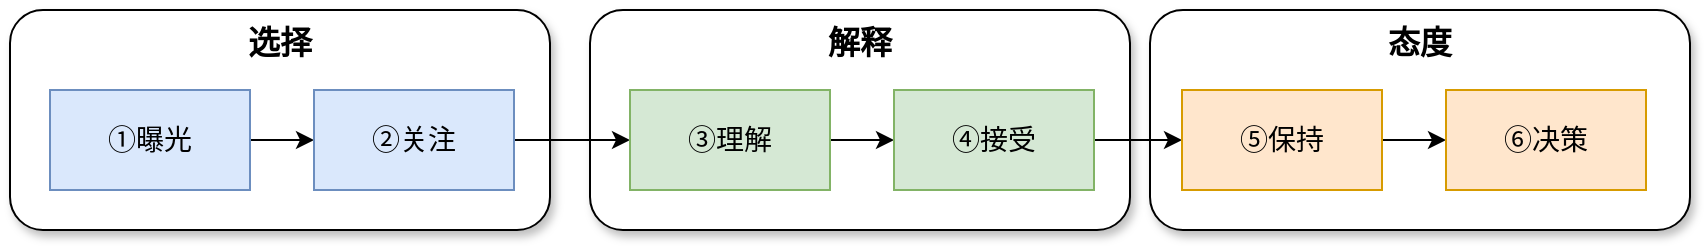 <mxfile version="14.5.1" type="device"><diagram id="8-UmqUE5ZmfNOP4J2mne" name="广告效果"><mxGraphModel dx="1106" dy="892" grid="1" gridSize="10" guides="1" tooltips="1" connect="1" arrows="1" fold="1" page="1" pageScale="1" pageWidth="1169" pageHeight="827" math="0" shadow="0"><root><mxCell id="0"/><mxCell id="LnsU8UO9rljMjnVczT1t-14" value="未命名图层" parent="0"/><mxCell id="LnsU8UO9rljMjnVczT1t-15" value="选择" style="rounded=1;whiteSpace=wrap;html=1;fontSize=16;verticalAlign=top;labelBackgroundColor=#ffffff;labelBorderColor=none;shadow=1;fontStyle=1;glass=0;" vertex="1" parent="LnsU8UO9rljMjnVczT1t-14"><mxGeometry x="130" y="390" width="270" height="110" as="geometry"/></mxCell><mxCell id="LnsU8UO9rljMjnVczT1t-16" value="解释" style="rounded=1;whiteSpace=wrap;html=1;fontSize=16;verticalAlign=top;sketch=0;shadow=1;fontStyle=1;labelBackgroundColor=#ffffff;glass=0;" vertex="1" parent="LnsU8UO9rljMjnVczT1t-14"><mxGeometry x="420" y="390" width="270" height="110" as="geometry"/></mxCell><mxCell id="LnsU8UO9rljMjnVczT1t-17" value="态度" style="rounded=1;whiteSpace=wrap;html=1;fontSize=16;verticalAlign=top;shadow=1;fontStyle=1;labelBackgroundColor=#ffffff;glass=0;" vertex="1" parent="LnsU8UO9rljMjnVczT1t-14"><mxGeometry x="700" y="390" width="270" height="110" as="geometry"/></mxCell><mxCell id="1" parent="0"/><mxCell id="LnsU8UO9rljMjnVczT1t-9" value="" style="edgeStyle=orthogonalEdgeStyle;rounded=0;orthogonalLoop=1;jettySize=auto;html=1;fontSize=14;" edge="1" parent="1" source="LnsU8UO9rljMjnVczT1t-1" target="LnsU8UO9rljMjnVczT1t-4"><mxGeometry relative="1" as="geometry"/></mxCell><mxCell id="LnsU8UO9rljMjnVczT1t-1" value="①曝光" style="rounded=0;whiteSpace=wrap;html=1;fontSize=14;fillColor=#dae8fc;strokeColor=#6c8ebf;" vertex="1" parent="1"><mxGeometry x="150" y="430" width="100" height="50" as="geometry"/></mxCell><mxCell id="LnsU8UO9rljMjnVczT1t-10" value="" style="edgeStyle=orthogonalEdgeStyle;rounded=0;orthogonalLoop=1;jettySize=auto;html=1;fontSize=14;" edge="1" parent="1" source="LnsU8UO9rljMjnVczT1t-4" target="LnsU8UO9rljMjnVczT1t-5"><mxGeometry relative="1" as="geometry"/></mxCell><mxCell id="LnsU8UO9rljMjnVczT1t-4" value="②关注" style="rounded=0;whiteSpace=wrap;html=1;fontSize=14;fillColor=#dae8fc;strokeColor=#6c8ebf;" vertex="1" parent="1"><mxGeometry x="282" y="430" width="100" height="50" as="geometry"/></mxCell><mxCell id="LnsU8UO9rljMjnVczT1t-11" value="" style="edgeStyle=orthogonalEdgeStyle;rounded=0;orthogonalLoop=1;jettySize=auto;html=1;fontSize=14;" edge="1" parent="1" source="LnsU8UO9rljMjnVczT1t-5" target="LnsU8UO9rljMjnVczT1t-6"><mxGeometry relative="1" as="geometry"/></mxCell><mxCell id="LnsU8UO9rljMjnVczT1t-5" value="③理解" style="rounded=0;whiteSpace=wrap;html=1;fontSize=14;fillColor=#d5e8d4;strokeColor=#82b366;" vertex="1" parent="1"><mxGeometry x="440" y="430" width="100" height="50" as="geometry"/></mxCell><mxCell id="LnsU8UO9rljMjnVczT1t-12" value="" style="edgeStyle=orthogonalEdgeStyle;rounded=0;orthogonalLoop=1;jettySize=auto;html=1;fontSize=14;" edge="1" parent="1" source="LnsU8UO9rljMjnVczT1t-6" target="LnsU8UO9rljMjnVczT1t-7"><mxGeometry relative="1" as="geometry"/></mxCell><mxCell id="LnsU8UO9rljMjnVczT1t-6" value="④接受" style="rounded=0;whiteSpace=wrap;html=1;fontSize=14;fillColor=#d5e8d4;strokeColor=#82b366;" vertex="1" parent="1"><mxGeometry x="572" y="430" width="100" height="50" as="geometry"/></mxCell><mxCell id="LnsU8UO9rljMjnVczT1t-13" value="" style="edgeStyle=orthogonalEdgeStyle;rounded=0;orthogonalLoop=1;jettySize=auto;html=1;fontSize=14;" edge="1" parent="1" source="LnsU8UO9rljMjnVczT1t-7" target="LnsU8UO9rljMjnVczT1t-8"><mxGeometry relative="1" as="geometry"/></mxCell><mxCell id="LnsU8UO9rljMjnVczT1t-7" value="⑤保持" style="rounded=0;whiteSpace=wrap;html=1;fontSize=14;fillColor=#ffe6cc;strokeColor=#d79b00;" vertex="1" parent="1"><mxGeometry x="716" y="430" width="100" height="50" as="geometry"/></mxCell><mxCell id="LnsU8UO9rljMjnVczT1t-8" value="⑥决策" style="rounded=0;whiteSpace=wrap;html=1;fontSize=14;sketch=0;fillColor=#ffe6cc;strokeColor=#d79b00;" vertex="1" parent="1"><mxGeometry x="848" y="430" width="100" height="50" as="geometry"/></mxCell></root></mxGraphModel></diagram></mxfile>